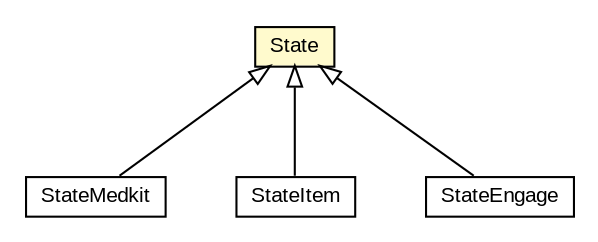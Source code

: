 #!/usr/local/bin/dot
#
# Class diagram 
# Generated by UMLGraph version 5.1 (http://www.umlgraph.org/)
#

digraph G {
	edge [fontname="arial",fontsize=10,labelfontname="arial",labelfontsize=10];
	node [fontname="arial",fontsize=10,shape=plaintext];
	nodesep=0.25;
	ranksep=0.5;
	// com.mycompany.ut2004afia.StateMedkit
	c26 [label=<<table title="com.mycompany.ut2004afia.StateMedkit" border="0" cellborder="1" cellspacing="0" cellpadding="2" port="p" href="./StateMedkit.html">
		<tr><td><table border="0" cellspacing="0" cellpadding="1">
<tr><td align="center" balign="center"> StateMedkit </td></tr>
		</table></td></tr>
		</table>>, fontname="arial", fontcolor="black", fontsize=10.0];
	// com.mycompany.ut2004afia.StateItem
	c27 [label=<<table title="com.mycompany.ut2004afia.StateItem" border="0" cellborder="1" cellspacing="0" cellpadding="2" port="p" href="./StateItem.html">
		<tr><td><table border="0" cellspacing="0" cellpadding="1">
<tr><td align="center" balign="center"> StateItem </td></tr>
		</table></td></tr>
		</table>>, fontname="arial", fontcolor="black", fontsize=10.0];
	// com.mycompany.ut2004afia.StateEngage
	c28 [label=<<table title="com.mycompany.ut2004afia.StateEngage" border="0" cellborder="1" cellspacing="0" cellpadding="2" port="p" href="./StateEngage.html">
		<tr><td><table border="0" cellspacing="0" cellpadding="1">
<tr><td align="center" balign="center"> StateEngage </td></tr>
		</table></td></tr>
		</table>>, fontname="arial", fontcolor="black", fontsize=10.0];
	// com.mycompany.ut2004afia.State
	c29 [label=<<table title="com.mycompany.ut2004afia.State" border="0" cellborder="1" cellspacing="0" cellpadding="2" port="p" bgcolor="lemonChiffon" href="./State.html">
		<tr><td><table border="0" cellspacing="0" cellpadding="1">
<tr><td align="center" balign="center"> State </td></tr>
		</table></td></tr>
		</table>>, fontname="arial", fontcolor="black", fontsize=10.0];
	//com.mycompany.ut2004afia.StateMedkit extends com.mycompany.ut2004afia.State
	c29:p -> c26:p [dir=back,arrowtail=empty];
	//com.mycompany.ut2004afia.StateItem extends com.mycompany.ut2004afia.State
	c29:p -> c27:p [dir=back,arrowtail=empty];
	//com.mycompany.ut2004afia.StateEngage extends com.mycompany.ut2004afia.State
	c29:p -> c28:p [dir=back,arrowtail=empty];
}

